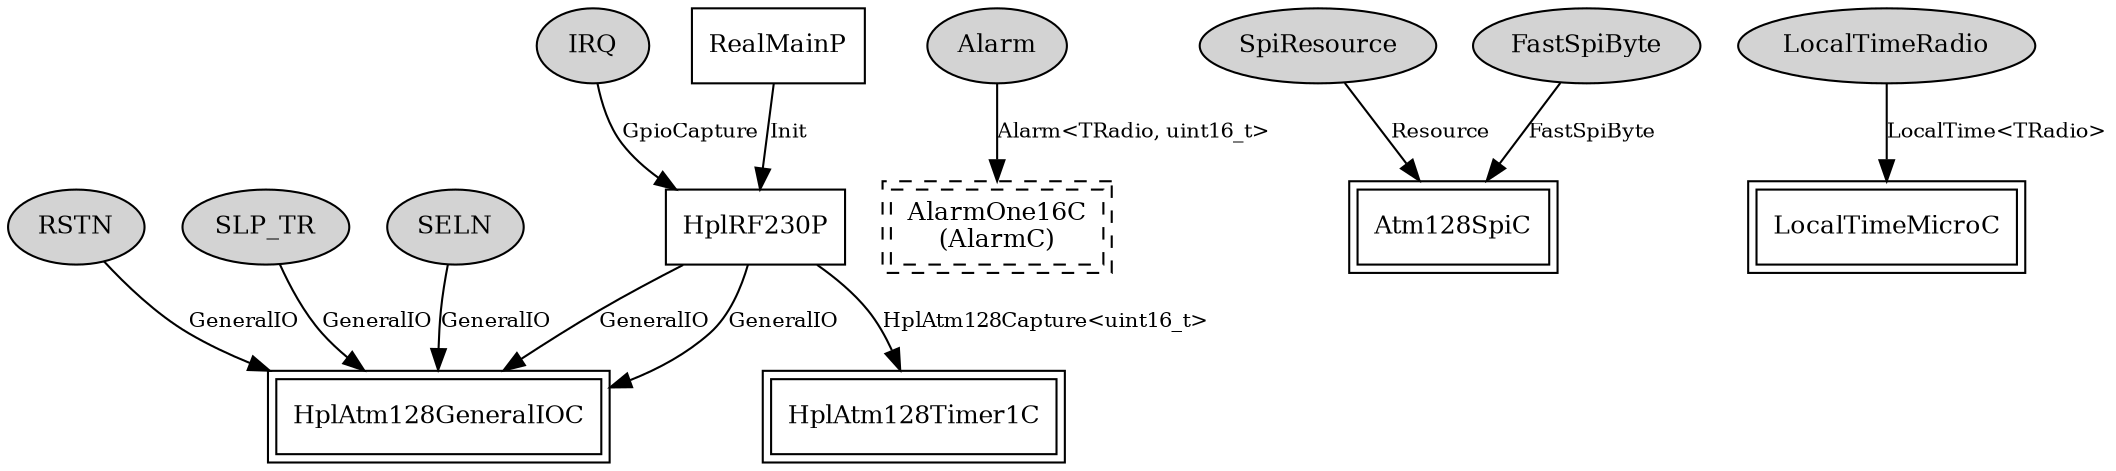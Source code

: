 digraph "tos.platforms.iris.chips.rf230.HplRF230C" {
  n0x2ace827e4338 [shape=ellipse, style=filled, label="RSTN", fontsize=12];
  "HplAtm128GeneralIOC" [fontsize=12, shape=box,peripheries=2, URL="../chtml/tos.chips.atm1281.HplAtm128GeneralIOC.html"];
  n0x2ace827e5140 [shape=ellipse, style=filled, label="SLP_TR", fontsize=12];
  "HplAtm128GeneralIOC" [fontsize=12, shape=box,peripheries=2, URL="../chtml/tos.chips.atm1281.HplAtm128GeneralIOC.html"];
  n0x2ace827e22e0 [shape=ellipse, style=filled, label="Alarm", fontsize=12];
  "HplRF230C.AlarmC" [fontsize=12, shape=box,peripheries=2, style=dashed, label="AlarmOne16C\n(AlarmC)", URL="../chtml/tos.platforms.mica.AlarmOne16C.html"];
  n0x2ace827e8990 [shape=ellipse, style=filled, label="SpiResource", fontsize=12];
  "Atm128SpiC" [fontsize=12, shape=box,peripheries=2, URL="../chtml/tos.chips.atm128.spi.Atm128SpiC.html"];
  n0x2ace827eb710 [shape=ellipse, style=filled, label="SELN", fontsize=12];
  "HplAtm128GeneralIOC" [fontsize=12, shape=box,peripheries=2, URL="../chtml/tos.chips.atm1281.HplAtm128GeneralIOC.html"];
  n0x2ace827e34c0 [shape=ellipse, style=filled, label="IRQ", fontsize=12];
  "HplRF230P" [fontsize=12, shape=box, URL="../chtml/tos.platforms.iris.chips.rf230.HplRF230P.html"];
  n0x2ace827e75e8 [shape=ellipse, style=filled, label="FastSpiByte", fontsize=12];
  "Atm128SpiC" [fontsize=12, shape=box,peripheries=2, URL="../chtml/tos.chips.atm128.spi.Atm128SpiC.html"];
  n0x2ace827de438 [shape=ellipse, style=filled, label="LocalTimeRadio", fontsize=12];
  "LocalTimeMicroC" [fontsize=12, shape=box,peripheries=2, URL="../chtml/tos.platforms.iris.LocalTimeMicroC.html"];
  "HplRF230P" [fontsize=12, shape=box, URL="../chtml/tos.platforms.iris.chips.rf230.HplRF230P.html"];
  "HplAtm128GeneralIOC" [fontsize=12, shape=box,peripheries=2, URL="../chtml/tos.chips.atm1281.HplAtm128GeneralIOC.html"];
  "HplRF230P" [fontsize=12, shape=box, URL="../chtml/tos.platforms.iris.chips.rf230.HplRF230P.html"];
  "HplAtm128GeneralIOC" [fontsize=12, shape=box,peripheries=2, URL="../chtml/tos.chips.atm1281.HplAtm128GeneralIOC.html"];
  "HplRF230P" [fontsize=12, shape=box, URL="../chtml/tos.platforms.iris.chips.rf230.HplRF230P.html"];
  "HplAtm128Timer1C" [fontsize=12, shape=box,peripheries=2, URL="../chtml/tos.chips.atm1281.timer.HplAtm128Timer1C.html"];
  "RealMainP" [fontsize=12, shape=box, URL="../chtml/tos.system.RealMainP.html"];
  "HplRF230P" [fontsize=12, shape=box, URL="../chtml/tos.platforms.iris.chips.rf230.HplRF230P.html"];
  "n0x2ace827e4338" -> "HplAtm128GeneralIOC" [label="GeneralIO", URL="../ihtml/tos.interfaces.GeneralIO.html", fontsize=10];
  "n0x2ace827e5140" -> "HplAtm128GeneralIOC" [label="GeneralIO", URL="../ihtml/tos.interfaces.GeneralIO.html", fontsize=10];
  "n0x2ace827e22e0" -> "HplRF230C.AlarmC" [label="Alarm<TRadio, uint16_t>", URL="../ihtml/tos.lib.timer.Alarm.html", fontsize=10];
  "n0x2ace827e8990" -> "Atm128SpiC" [label="Resource", URL="../ihtml/tos.interfaces.Resource.html", fontsize=10];
  "n0x2ace827eb710" -> "HplAtm128GeneralIOC" [label="GeneralIO", URL="../ihtml/tos.interfaces.GeneralIO.html", fontsize=10];
  "n0x2ace827e34c0" -> "HplRF230P" [label="GpioCapture", URL="../ihtml/tos.interfaces.GpioCapture.html", fontsize=10];
  "n0x2ace827e75e8" -> "Atm128SpiC" [label="FastSpiByte", URL="../ihtml/tos.interfaces.FastSpiByte.html", fontsize=10];
  "n0x2ace827de438" -> "LocalTimeMicroC" [label="LocalTime<TRadio>", URL="../ihtml/tos.lib.timer.LocalTime.html", fontsize=10];
  "HplRF230P" -> "HplAtm128GeneralIOC" [label="GeneralIO", URL="../ihtml/tos.interfaces.GeneralIO.html", fontsize=10];
  "HplRF230P" -> "HplAtm128GeneralIOC" [label="GeneralIO", URL="../ihtml/tos.interfaces.GeneralIO.html", fontsize=10];
  "HplRF230P" -> "HplAtm128Timer1C" [label="HplAtm128Capture<uint16_t>", URL="../ihtml/tos.chips.atm128.timer.HplAtm128Capture.html", fontsize=10];
  "RealMainP" -> "HplRF230P" [label="Init", URL="../ihtml/tos.interfaces.Init.html", fontsize=10];
}
